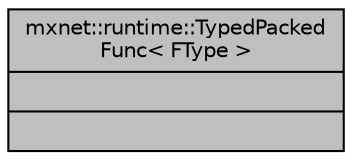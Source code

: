 digraph "mxnet::runtime::TypedPackedFunc&lt; FType &gt;"
{
 // LATEX_PDF_SIZE
  edge [fontname="Helvetica",fontsize="10",labelfontname="Helvetica",labelfontsize="10"];
  node [fontname="Helvetica",fontsize="10",shape=record];
  Node1 [label="{mxnet::runtime::TypedPacked\lFunc\< FType \>\n||}",height=0.2,width=0.4,color="black", fillcolor="grey75", style="filled", fontcolor="black",tooltip="Please refer to TypedPackedFunc<R(Args..)>."];
}
